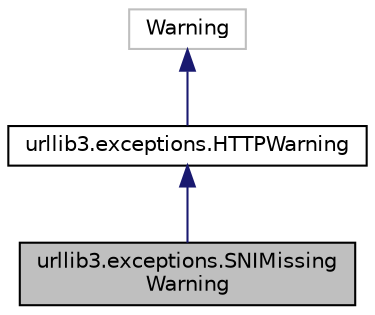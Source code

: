 digraph "urllib3.exceptions.SNIMissingWarning"
{
 // LATEX_PDF_SIZE
  edge [fontname="Helvetica",fontsize="10",labelfontname="Helvetica",labelfontsize="10"];
  node [fontname="Helvetica",fontsize="10",shape=record];
  Node1 [label="urllib3.exceptions.SNIMissing\lWarning",height=0.2,width=0.4,color="black", fillcolor="grey75", style="filled", fontcolor="black",tooltip=" "];
  Node2 -> Node1 [dir="back",color="midnightblue",fontsize="10",style="solid"];
  Node2 [label="urllib3.exceptions.HTTPWarning",height=0.2,width=0.4,color="black", fillcolor="white", style="filled",URL="$classurllib3_1_1exceptions_1_1HTTPWarning.html",tooltip=" "];
  Node3 -> Node2 [dir="back",color="midnightblue",fontsize="10",style="solid"];
  Node3 [label="Warning",height=0.2,width=0.4,color="grey75", fillcolor="white", style="filled",tooltip=" "];
}
